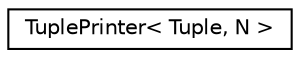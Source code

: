 digraph "Graphical Class Hierarchy"
{
  edge [fontname="Helvetica",fontsize="10",labelfontname="Helvetica",labelfontsize="10"];
  node [fontname="Helvetica",fontsize="10",shape=record];
  rankdir="LR";
  Node0 [label="TuplePrinter\< Tuple, N \>",height=0.2,width=0.4,color="black", fillcolor="white", style="filled",URL="$structTuplePrinter.html"];
}
